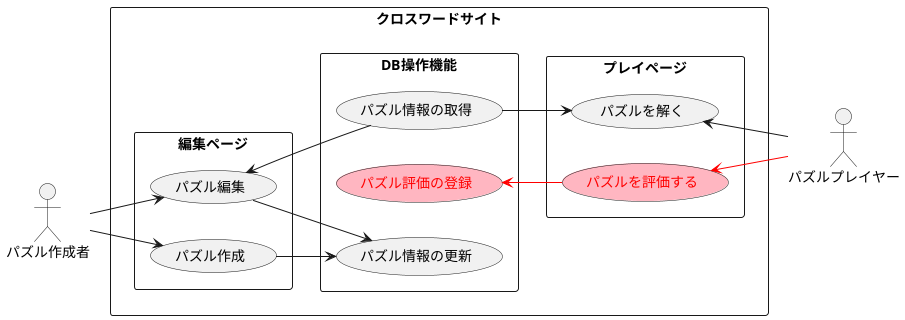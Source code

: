 @startuml クロスワードパズルサイト ユースケース図
left to right direction

actor パズル作成者 as Creater
actor パズルプレイヤー as Player

rectangle クロスワードサイト {
    rectangle 編集ページ {
        usecase パズル作成 as createPuzzle
        usecase パズル編集 as editPuzzle
    }

    rectangle プレイページ {
        usecase パズルを解く as playPuzzle
        usecase "<color:red>パズルを評価する</color>" as evalPuzzle #LightPink
    }

    rectangle DB操作機能 {
        usecase パズル情報の取得 as getPuzzle
        usecase パズル情報の更新 as updatePuzzle
        usecase "<color:red>パズル評価の登録</color>" as registEval #LightPink
    }
}

Creater -down-> createPuzzle
Creater -down-> editPuzzle

Player -up-> evalPuzzle #Red
Player -up-> playPuzzle

createPuzzle -down-> updatePuzzle
getPuzzle -up-> editPuzzle
editPuzzle -down-> updatePuzzle
getPuzzle -down-> playPuzzle
evalPuzzle -up-> registEval #Red

@enduml